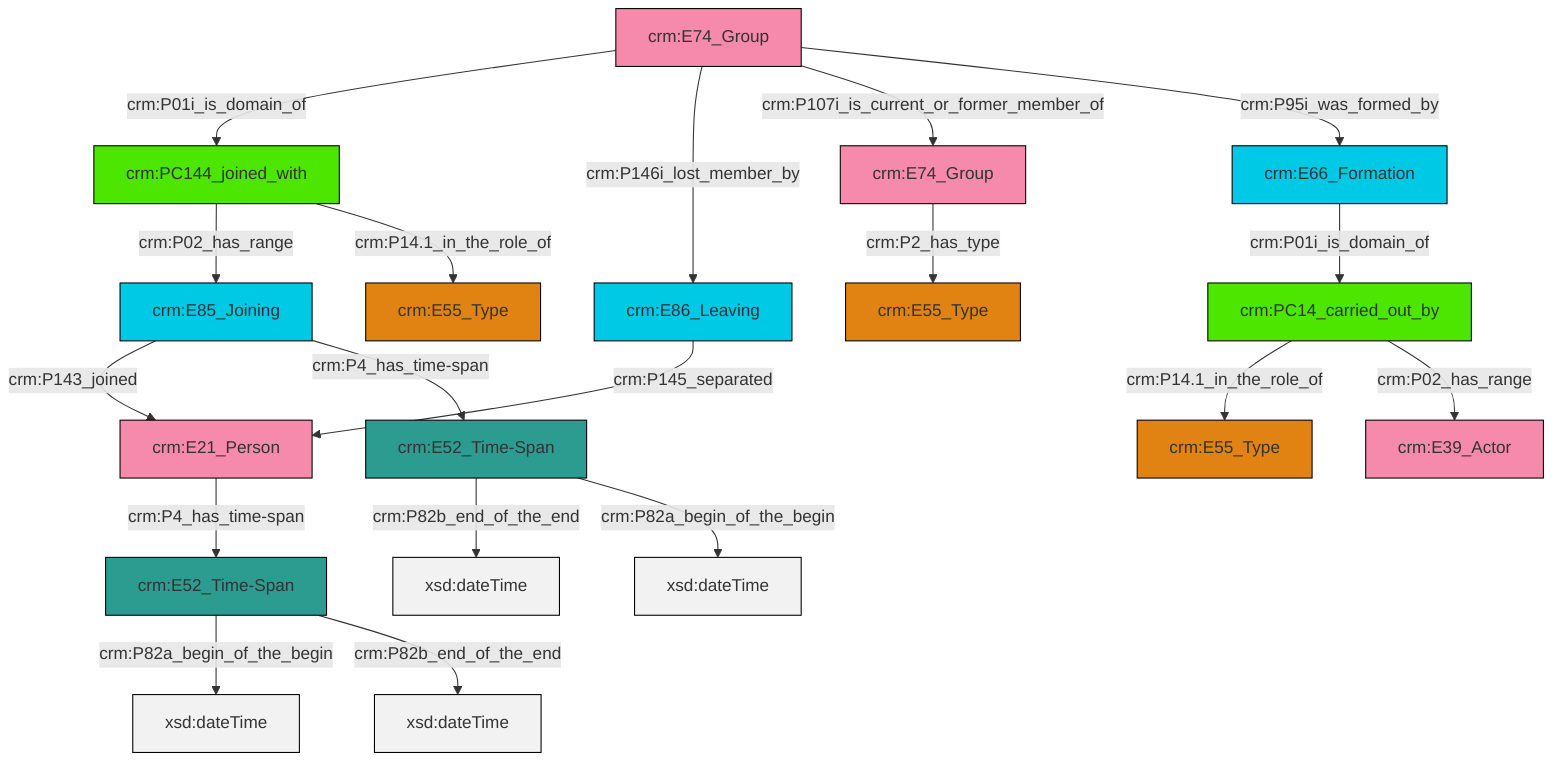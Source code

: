 graph TD
classDef Literal fill:#f2f2f2,stroke:#000000;
classDef CRM_Entity fill:#FFFFFF,stroke:#000000;
classDef Temporal_Entity fill:#00C9E6, stroke:#000000;
classDef Type fill:#E18312, stroke:#000000;
classDef Time-Span fill:#2C9C91, stroke:#000000;
classDef Appellation fill:#FFEB7F, stroke:#000000;
classDef Place fill:#008836, stroke:#000000;
classDef Persistent_Item fill:#B266B2, stroke:#000000;
classDef Conceptual_Object fill:#FFD700, stroke:#000000;
classDef Physical_Thing fill:#D2B48C, stroke:#000000;
classDef Actor fill:#f58aad, stroke:#000000;
classDef PC_Classes fill:#4ce600, stroke:#000000;
classDef Multi fill:#cccccc,stroke:#000000;

2["crm:E52_Time-Span"]:::Time-Span -->|crm:P82a_begin_of_the_begin| 3[xsd:dateTime]:::Literal
4["crm:PC14_carried_out_by"]:::PC_Classes -->|crm:P14.1_in_the_role_of| 0["crm:E55_Type"]:::Type
8["crm:E85_Joining"]:::Temporal_Entity -->|crm:P143_joined| 9["crm:E21_Person"]:::Actor
15["crm:E74_Group"]:::Actor -->|crm:P01i_is_domain_of| 16["crm:PC144_joined_with"]:::PC_Classes
18["crm:E66_Formation"]:::Temporal_Entity -->|crm:P01i_is_domain_of| 4["crm:PC14_carried_out_by"]:::PC_Classes
16["crm:PC144_joined_with"]:::PC_Classes -->|crm:P02_has_range| 8["crm:E85_Joining"]:::Temporal_Entity
15["crm:E74_Group"]:::Actor -->|crm:P146i_lost_member_by| 12["crm:E86_Leaving"]:::Temporal_Entity
20["crm:E52_Time-Span"]:::Time-Span -->|crm:P82b_end_of_the_end| 21[xsd:dateTime]:::Literal
9["crm:E21_Person"]:::Actor -->|crm:P4_has_time-span| 2["crm:E52_Time-Span"]:::Time-Span
20["crm:E52_Time-Span"]:::Time-Span -->|crm:P82a_begin_of_the_begin| 26[xsd:dateTime]:::Literal
12["crm:E86_Leaving"]:::Temporal_Entity -->|crm:P145_separated| 9["crm:E21_Person"]:::Actor
4["crm:PC14_carried_out_by"]:::PC_Classes -->|crm:P02_has_range| 10["crm:E39_Actor"]:::Actor
15["crm:E74_Group"]:::Actor -->|crm:P107i_is_current_or_former_member_of| 22["crm:E74_Group"]:::Actor
16["crm:PC144_joined_with"]:::PC_Classes -->|crm:P14.1_in_the_role_of| 6["crm:E55_Type"]:::Type
2["crm:E52_Time-Span"]:::Time-Span -->|crm:P82b_end_of_the_end| 31[xsd:dateTime]:::Literal
15["crm:E74_Group"]:::Actor -->|crm:P95i_was_formed_by| 18["crm:E66_Formation"]:::Temporal_Entity
22["crm:E74_Group"]:::Actor -->|crm:P2_has_type| 24["crm:E55_Type"]:::Type
8["crm:E85_Joining"]:::Temporal_Entity -->|crm:P4_has_time-span| 20["crm:E52_Time-Span"]:::Time-Span